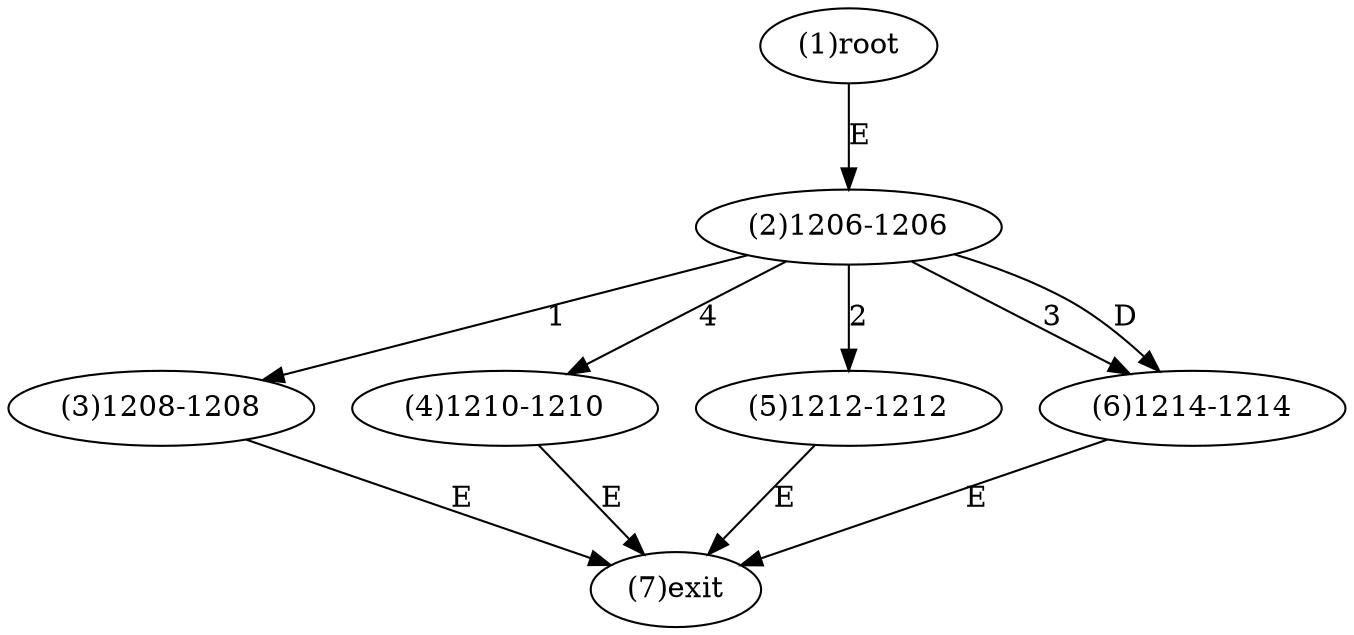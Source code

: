 digraph "" { 
1[ label="(1)root"];
2[ label="(2)1206-1206"];
3[ label="(3)1208-1208"];
4[ label="(4)1210-1210"];
5[ label="(5)1212-1212"];
6[ label="(6)1214-1214"];
7[ label="(7)exit"];
1->2[ label="E"];
2->3[ label="1"];
2->5[ label="2"];
2->6[ label="3"];
2->4[ label="4"];
2->6[ label="D"];
3->7[ label="E"];
4->7[ label="E"];
5->7[ label="E"];
6->7[ label="E"];
}